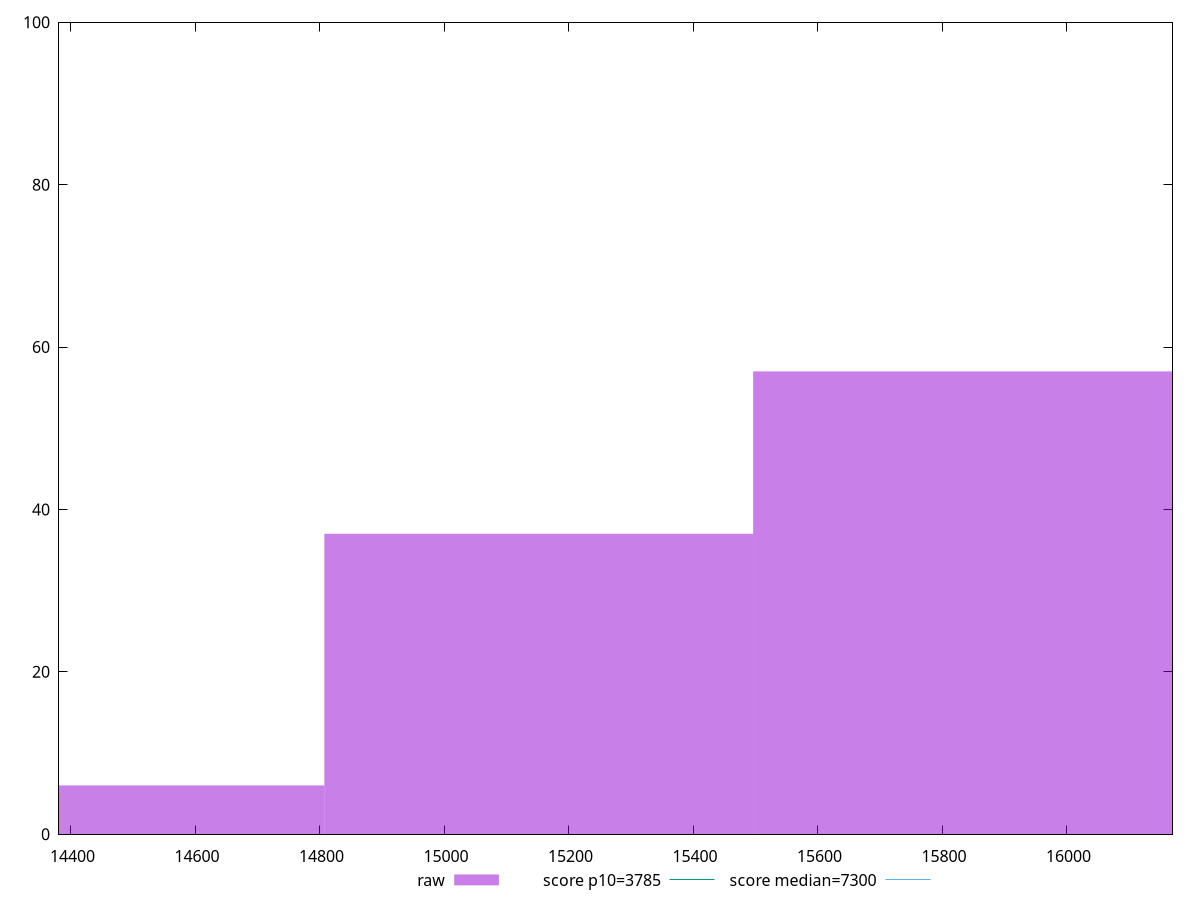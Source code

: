 reset

$raw <<EOF
15152.098570210152 37
15840.830323401522 57
14463.366817018781 6
EOF

set key outside below
set boxwidth 688.7317531913706
set xrange [14381.4375:16170.149999999998]
set yrange [0:100]
set trange [0:100]
set style fill transparent solid 0.5 noborder

set parametric
set terminal svg size 640, 490 enhanced background rgb 'white'
set output "report/report_00029_2021-02-24T13-36-40.390Z/interactive/samples/astro/raw/histogram.svg"

plot $raw title "raw" with boxes, \
     3785,t title "score p10=3785", \
     7300,t title "score median=7300"

reset
